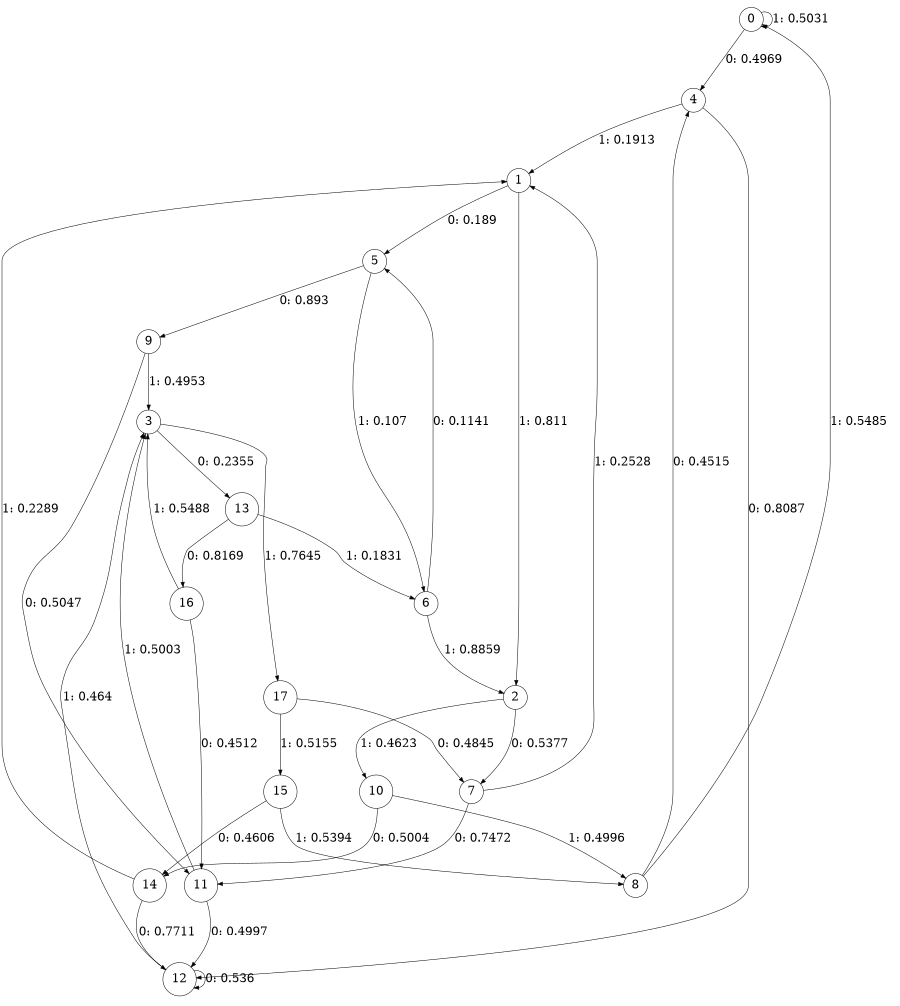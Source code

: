 digraph "ch15concat_phase3_L6" {
size = "6,8.5";
ratio = "fill";
node [shape = circle];
node [fontsize = 24];
edge [fontsize = 24];
0 -> 4 [label = "0: 0.4969   "];
0 -> 0 [label = "1: 0.5031   "];
1 -> 5 [label = "0: 0.189    "];
1 -> 2 [label = "1: 0.811    "];
2 -> 7 [label = "0: 0.5377   "];
2 -> 10 [label = "1: 0.4623   "];
3 -> 13 [label = "0: 0.2355   "];
3 -> 17 [label = "1: 0.7645   "];
4 -> 12 [label = "0: 0.8087   "];
4 -> 1 [label = "1: 0.1913   "];
5 -> 9 [label = "0: 0.893    "];
5 -> 6 [label = "1: 0.107    "];
6 -> 5 [label = "0: 0.1141   "];
6 -> 2 [label = "1: 0.8859   "];
7 -> 11 [label = "0: 0.7472   "];
7 -> 1 [label = "1: 0.2528   "];
8 -> 4 [label = "0: 0.4515   "];
8 -> 0 [label = "1: 0.5485   "];
9 -> 11 [label = "0: 0.5047   "];
9 -> 3 [label = "1: 0.4953   "];
10 -> 14 [label = "0: 0.5004   "];
10 -> 8 [label = "1: 0.4996   "];
11 -> 12 [label = "0: 0.4997   "];
11 -> 3 [label = "1: 0.5003   "];
12 -> 12 [label = "0: 0.536    "];
12 -> 3 [label = "1: 0.464    "];
13 -> 16 [label = "0: 0.8169   "];
13 -> 6 [label = "1: 0.1831   "];
14 -> 12 [label = "0: 0.7711   "];
14 -> 1 [label = "1: 0.2289   "];
15 -> 14 [label = "0: 0.4606   "];
15 -> 8 [label = "1: 0.5394   "];
16 -> 11 [label = "0: 0.4512   "];
16 -> 3 [label = "1: 0.5488   "];
17 -> 7 [label = "0: 0.4845   "];
17 -> 15 [label = "1: 0.5155   "];
}